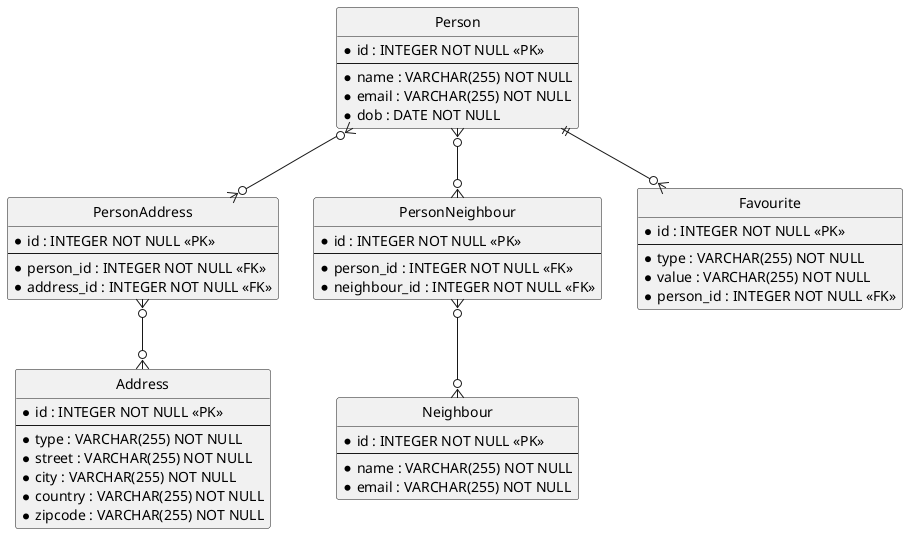 @startuml ER Diagram

hide circle

entity "Person" {
  * id : INTEGER NOT NULL <<PK>>
  --
  * name : VARCHAR(255) NOT NULL
  * email : VARCHAR(255) NOT NULL
  * dob : DATE NOT NULL
}

entity "PersonAddress" {
  * id : INTEGER NOT NULL <<PK>>
  --
  * person_id : INTEGER NOT NULL <<FK>>
  * address_id : INTEGER NOT NULL <<FK>>
}

entity "Address" {
  * id : INTEGER NOT NULL <<PK>>
  --
  * type : VARCHAR(255) NOT NULL
  * street : VARCHAR(255) NOT NULL
  * city : VARCHAR(255) NOT NULL
  * country : VARCHAR(255) NOT NULL
  * zipcode : VARCHAR(255) NOT NULL
}

entity "PersonNeighbour" {
  * id : INTEGER NOT NULL <<PK>>
  --
  * person_id : INTEGER NOT NULL <<FK>>
  * neighbour_id : INTEGER NOT NULL <<FK>>
}

entity "Neighbour" {
  * id : INTEGER NOT NULL <<PK>>
  --
  * name : VARCHAR(255) NOT NULL
  * email : VARCHAR(255) NOT NULL
}

entity "Favourite" {
  * id : INTEGER NOT NULL <<PK>>
  --
  * type : VARCHAR(255) NOT NULL
  * value : VARCHAR(255) NOT NULL
  * person_id : INTEGER NOT NULL <<FK>>
}

Person }o--o{ PersonAddress
PersonAddress }o--o{ Address

Person }o--o{ PersonNeighbour
PersonNeighbour }o--o{ Neighbour

Person ||--o{ Favourite
@enduml